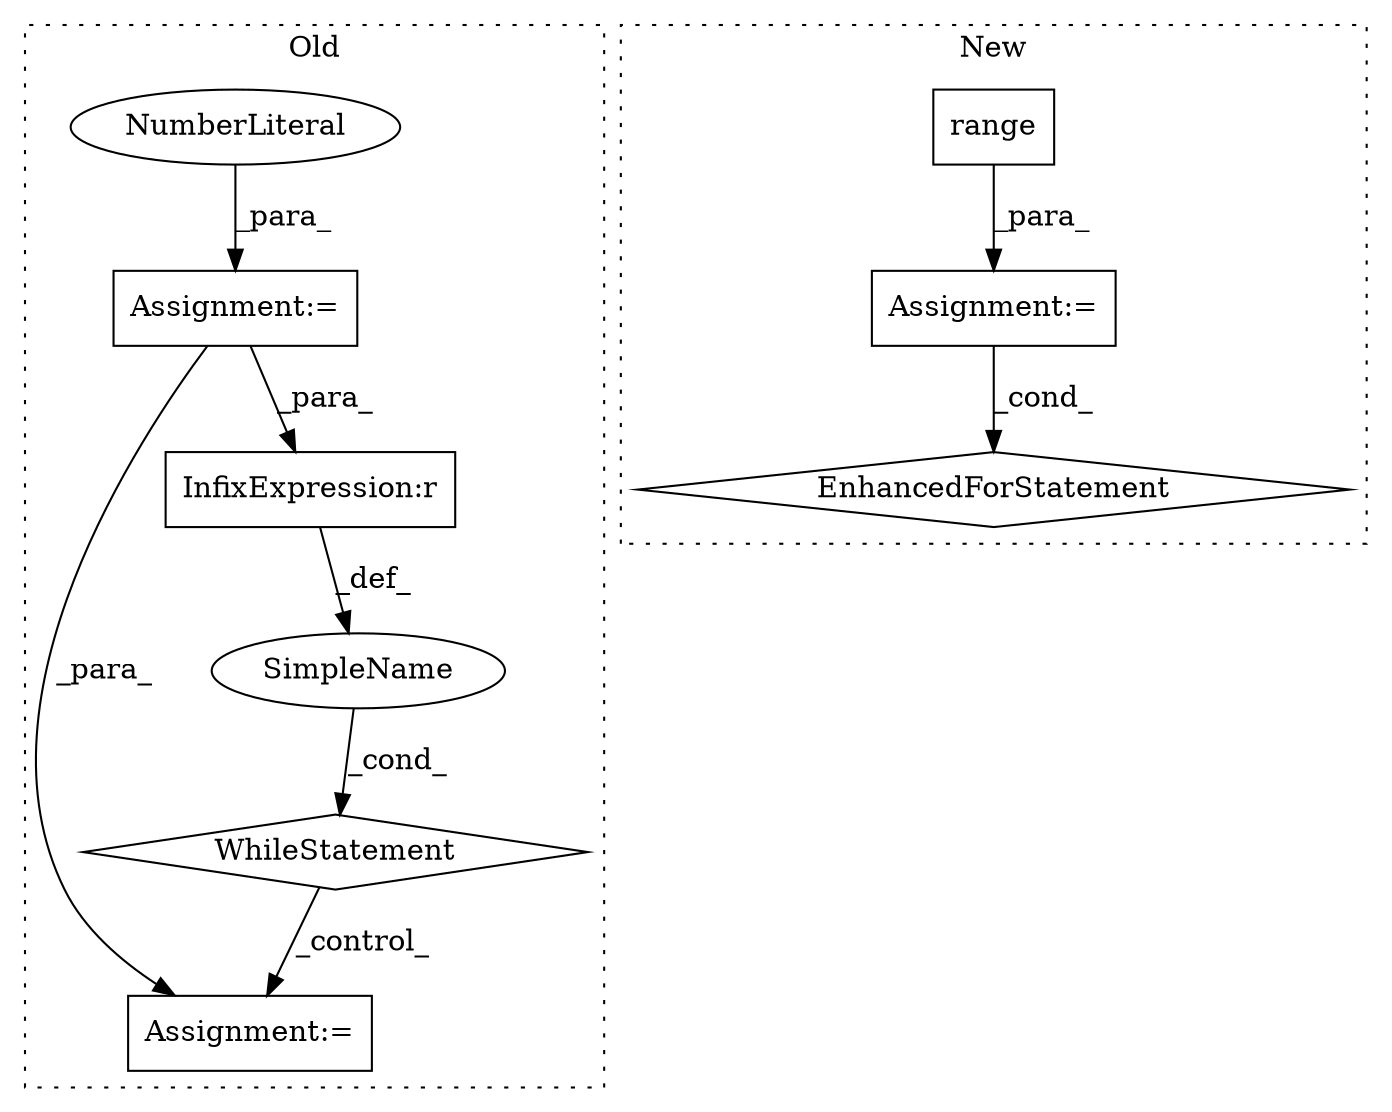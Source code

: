 digraph G {
subgraph cluster0 {
1 [label="WhileStatement" a="61" s="7328,7357" l="7,2" shape="diamond"];
4 [label="Assignment:=" a="7" s="7653" l="2" shape="box"];
5 [label="SimpleName" a="42" s="" l="" shape="ellipse"];
6 [label="Assignment:=" a="7" s="7312" l="1" shape="box"];
7 [label="InfixExpression:r" a="27" s="7341" l="3" shape="box"];
8 [label="NumberLiteral" a="34" s="7313" l="1" shape="ellipse"];
label = "Old";
style="dotted";
}
subgraph cluster1 {
2 [label="EnhancedForStatement" a="70" s="7568,7685" l="100,2" shape="diamond"];
3 [label="Assignment:=" a="7" s="7287" l="31" shape="box"];
9 [label="range" a="32" s="7502,7542" l="6,1" shape="box"];
label = "New";
style="dotted";
}
1 -> 4 [label="_control_"];
3 -> 2 [label="_cond_"];
5 -> 1 [label="_cond_"];
6 -> 7 [label="_para_"];
6 -> 4 [label="_para_"];
7 -> 5 [label="_def_"];
8 -> 6 [label="_para_"];
9 -> 3 [label="_para_"];
}
